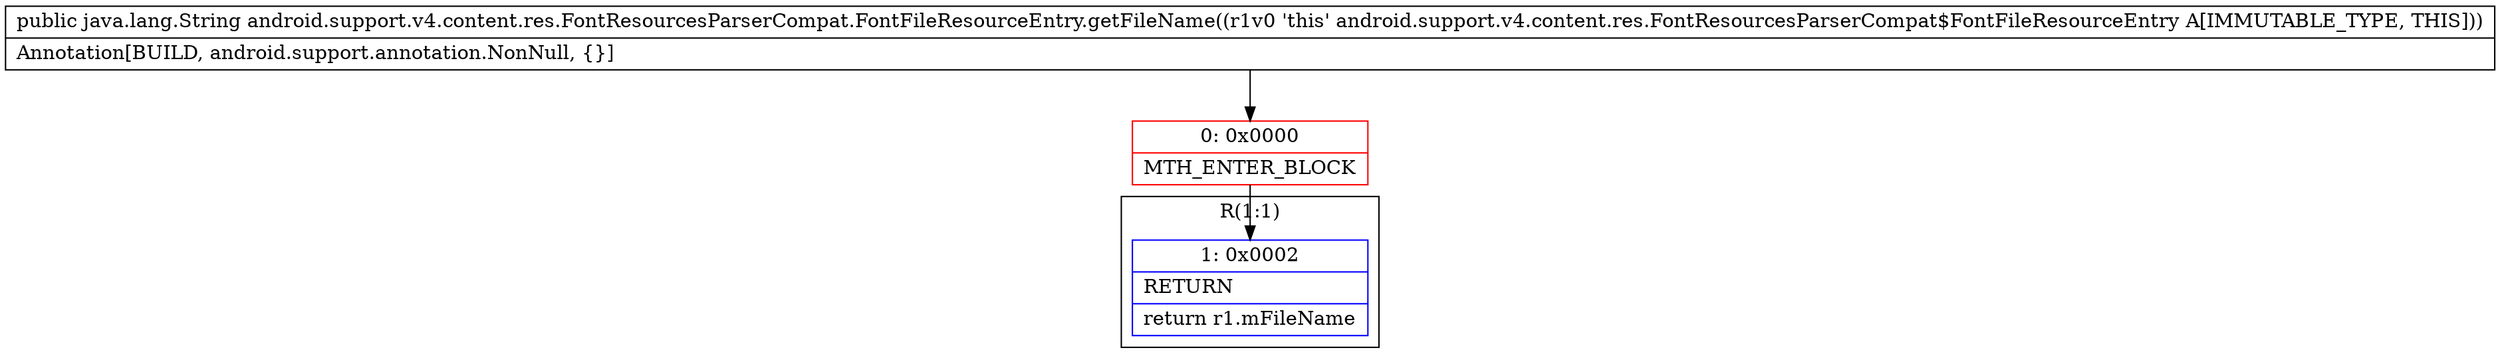 digraph "CFG forandroid.support.v4.content.res.FontResourcesParserCompat.FontFileResourceEntry.getFileName()Ljava\/lang\/String;" {
subgraph cluster_Region_1737174132 {
label = "R(1:1)";
node [shape=record,color=blue];
Node_1 [shape=record,label="{1\:\ 0x0002|RETURN\l|return r1.mFileName\l}"];
}
Node_0 [shape=record,color=red,label="{0\:\ 0x0000|MTH_ENTER_BLOCK\l}"];
MethodNode[shape=record,label="{public java.lang.String android.support.v4.content.res.FontResourcesParserCompat.FontFileResourceEntry.getFileName((r1v0 'this' android.support.v4.content.res.FontResourcesParserCompat$FontFileResourceEntry A[IMMUTABLE_TYPE, THIS]))  | Annotation[BUILD, android.support.annotation.NonNull, \{\}]\l}"];
MethodNode -> Node_0;
Node_0 -> Node_1;
}

